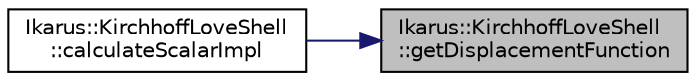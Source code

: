 digraph "Ikarus::KirchhoffLoveShell::getDisplacementFunction"
{
 // LATEX_PDF_SIZE
  edge [fontname="Helvetica",fontsize="10",labelfontname="Helvetica",labelfontsize="10"];
  node [fontname="Helvetica",fontsize="10",shape=record];
  rankdir="RL";
  Node1 [label="Ikarus::KirchhoffLoveShell\l::getDisplacementFunction",height=0.2,width=0.4,color="black", fillcolor="grey75", style="filled", fontcolor="black",tooltip="Get the displacement function and nodal displacements."];
  Node1 -> Node2 [dir="back",color="midnightblue",fontsize="10",style="solid",fontname="Helvetica"];
  Node2 [label="Ikarus::KirchhoffLoveShell\l::calculateScalarImpl",height=0.2,width=0.4,color="black", fillcolor="white", style="filled",URL="$da/da1/a01258.html#a83c5d12a0591fce31bc29ea903156863",tooltip="Implementation to calculate the scalar value."];
}
